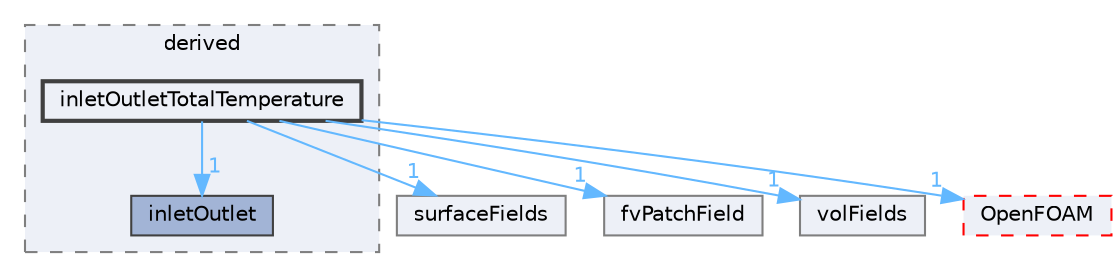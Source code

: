 digraph "src/finiteVolume/fields/fvPatchFields/derived/inletOutletTotalTemperature"
{
 // LATEX_PDF_SIZE
  bgcolor="transparent";
  edge [fontname=Helvetica,fontsize=10,labelfontname=Helvetica,labelfontsize=10];
  node [fontname=Helvetica,fontsize=10,shape=box,height=0.2,width=0.4];
  compound=true
  subgraph clusterdir_ece9aa6b5af9a7776a75b0c1993b0910 {
    graph [ bgcolor="#edf0f7", pencolor="grey50", label="derived", fontname=Helvetica,fontsize=10 style="filled,dashed", URL="dir_ece9aa6b5af9a7776a75b0c1993b0910.html",tooltip=""]
  dir_0219e76add9eada5b9d59d877cfd0b1e [label="inletOutlet", fillcolor="#a2b4d6", color="grey25", style="filled", URL="dir_0219e76add9eada5b9d59d877cfd0b1e.html",tooltip=""];
  dir_ddbba2ba3d251c98315cb171de58e243 [label="inletOutletTotalTemperature", fillcolor="#edf0f7", color="grey25", style="filled,bold", URL="dir_ddbba2ba3d251c98315cb171de58e243.html",tooltip=""];
  }
  dir_606ba9250f9107f82f779cbd3e87c3a5 [label="surfaceFields", fillcolor="#edf0f7", color="grey50", style="filled", URL="dir_606ba9250f9107f82f779cbd3e87c3a5.html",tooltip=""];
  dir_6b9423849569a7ee618201e7cfce9eaa [label="fvPatchField", fillcolor="#edf0f7", color="grey50", style="filled", URL="dir_6b9423849569a7ee618201e7cfce9eaa.html",tooltip=""];
  dir_bd8bf7fa65467c460a50eacc456ce356 [label="volFields", fillcolor="#edf0f7", color="grey50", style="filled", URL="dir_bd8bf7fa65467c460a50eacc456ce356.html",tooltip=""];
  dir_c5473ff19b20e6ec4dfe5c310b3778a8 [label="OpenFOAM", fillcolor="#edf0f7", color="red", style="filled,dashed", URL="dir_c5473ff19b20e6ec4dfe5c310b3778a8.html",tooltip=""];
  dir_ddbba2ba3d251c98315cb171de58e243->dir_0219e76add9eada5b9d59d877cfd0b1e [headlabel="1", labeldistance=1.5 headhref="dir_001868_001867.html" href="dir_001868_001867.html" color="steelblue1" fontcolor="steelblue1"];
  dir_ddbba2ba3d251c98315cb171de58e243->dir_606ba9250f9107f82f779cbd3e87c3a5 [headlabel="1", labeldistance=1.5 headhref="dir_001868_003832.html" href="dir_001868_003832.html" color="steelblue1" fontcolor="steelblue1"];
  dir_ddbba2ba3d251c98315cb171de58e243->dir_6b9423849569a7ee618201e7cfce9eaa [headlabel="1", labeldistance=1.5 headhref="dir_001868_001564.html" href="dir_001868_001564.html" color="steelblue1" fontcolor="steelblue1"];
  dir_ddbba2ba3d251c98315cb171de58e243->dir_bd8bf7fa65467c460a50eacc456ce356 [headlabel="1", labeldistance=1.5 headhref="dir_001868_004295.html" href="dir_001868_004295.html" color="steelblue1" fontcolor="steelblue1"];
  dir_ddbba2ba3d251c98315cb171de58e243->dir_c5473ff19b20e6ec4dfe5c310b3778a8 [headlabel="1", labeldistance=1.5 headhref="dir_001868_002695.html" href="dir_001868_002695.html" color="steelblue1" fontcolor="steelblue1"];
}
